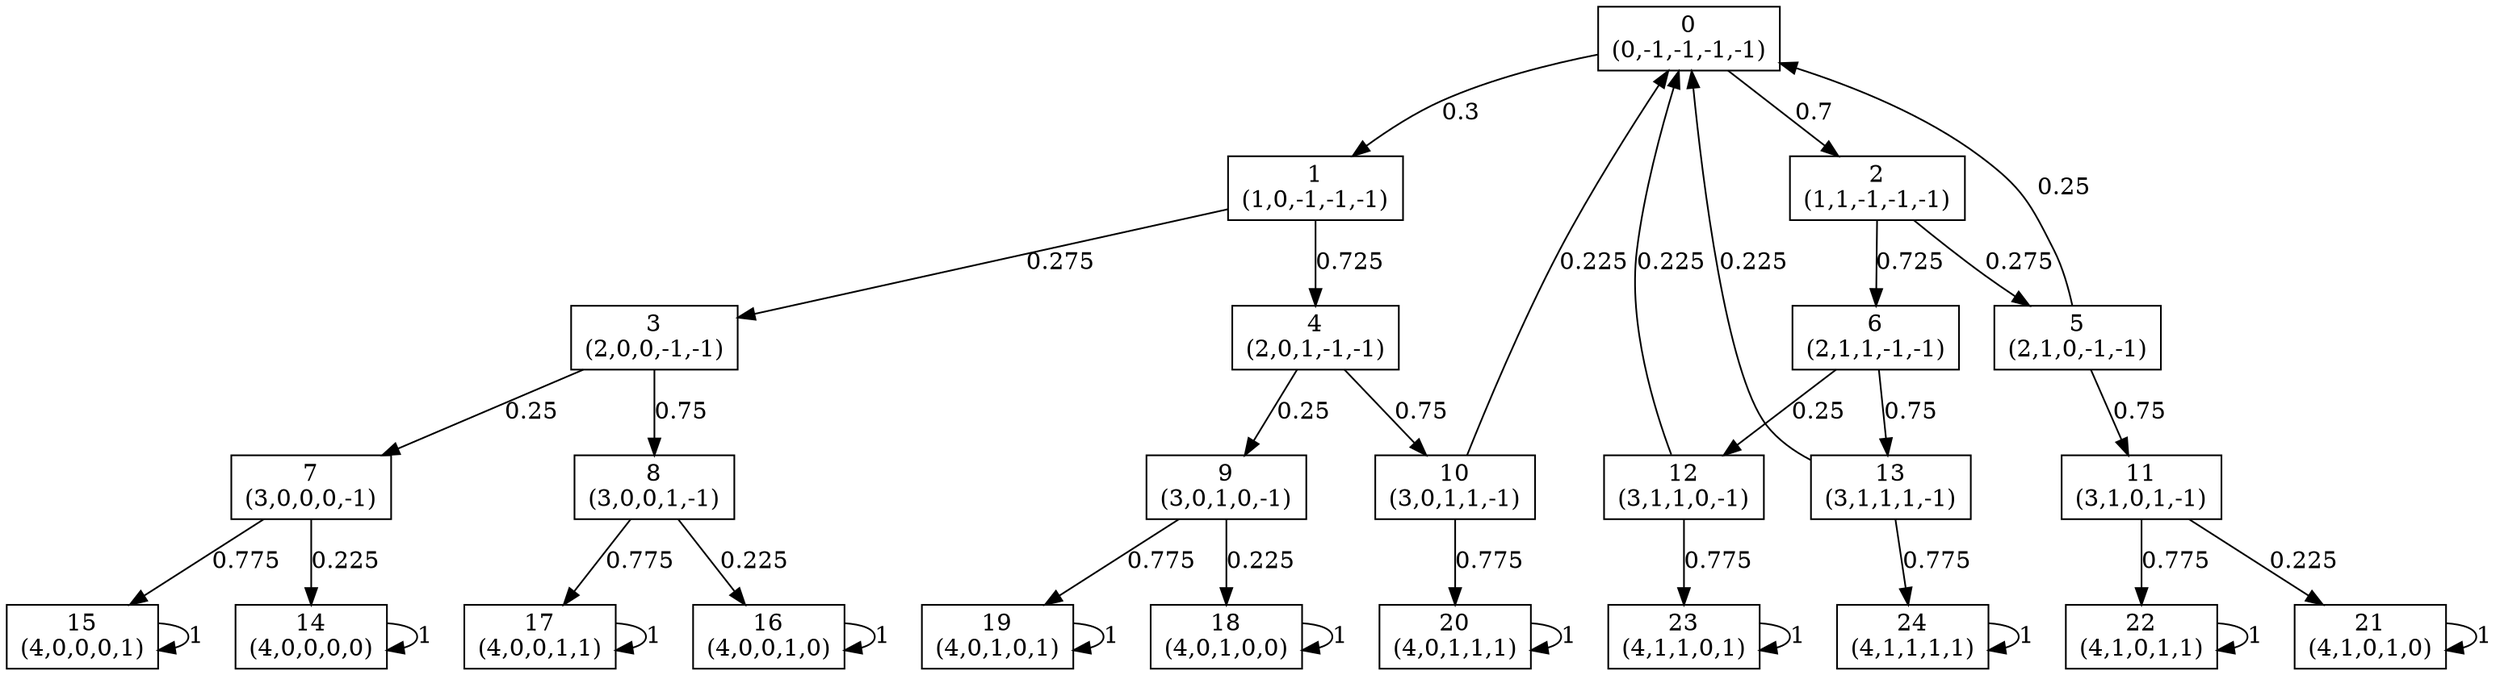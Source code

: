 digraph P {
node [shape=box];
0 -> 1 [ label="0.3" ];
0 -> 2 [ label="0.7" ];
1 -> 3 [ label="0.275" ];
1 -> 4 [ label="0.725" ];
2 -> 5 [ label="0.275" ];
2 -> 6 [ label="0.725" ];
3 -> 7 [ label="0.25" ];
3 -> 8 [ label="0.75" ];
4 -> 9 [ label="0.25" ];
4 -> 10 [ label="0.75" ];
5 -> 0 [ label="0.25" ];
5 -> 11 [ label="0.75" ];
6 -> 12 [ label="0.25" ];
6 -> 13 [ label="0.75" ];
7 -> 14 [ label="0.225" ];
7 -> 15 [ label="0.775" ];
8 -> 16 [ label="0.225" ];
8 -> 17 [ label="0.775" ];
9 -> 18 [ label="0.225" ];
9 -> 19 [ label="0.775" ];
10 -> 0 [ label="0.225" ];
10 -> 20 [ label="0.775" ];
11 -> 21 [ label="0.225" ];
11 -> 22 [ label="0.775" ];
12 -> 0 [ label="0.225" ];
12 -> 23 [ label="0.775" ];
13 -> 0 [ label="0.225" ];
13 -> 24 [ label="0.775" ];
14 -> 14 [ label="1" ];
15 -> 15 [ label="1" ];
16 -> 16 [ label="1" ];
17 -> 17 [ label="1" ];
18 -> 18 [ label="1" ];
19 -> 19 [ label="1" ];
20 -> 20 [ label="1" ];
21 -> 21 [ label="1" ];
22 -> 22 [ label="1" ];
23 -> 23 [ label="1" ];
24 -> 24 [ label="1" ];
0 [label="0\n(0,-1,-1,-1,-1)"];
1 [label="1\n(1,0,-1,-1,-1)"];
2 [label="2\n(1,1,-1,-1,-1)"];
3 [label="3\n(2,0,0,-1,-1)"];
4 [label="4\n(2,0,1,-1,-1)"];
5 [label="5\n(2,1,0,-1,-1)"];
6 [label="6\n(2,1,1,-1,-1)"];
7 [label="7\n(3,0,0,0,-1)"];
8 [label="8\n(3,0,0,1,-1)"];
9 [label="9\n(3,0,1,0,-1)"];
10 [label="10\n(3,0,1,1,-1)"];
11 [label="11\n(3,1,0,1,-1)"];
12 [label="12\n(3,1,1,0,-1)"];
13 [label="13\n(3,1,1,1,-1)"];
14 [label="14\n(4,0,0,0,0)"];
15 [label="15\n(4,0,0,0,1)"];
16 [label="16\n(4,0,0,1,0)"];
17 [label="17\n(4,0,0,1,1)"];
18 [label="18\n(4,0,1,0,0)"];
19 [label="19\n(4,0,1,0,1)"];
20 [label="20\n(4,0,1,1,1)"];
21 [label="21\n(4,1,0,1,0)"];
22 [label="22\n(4,1,0,1,1)"];
23 [label="23\n(4,1,1,0,1)"];
24 [label="24\n(4,1,1,1,1)"];
}
